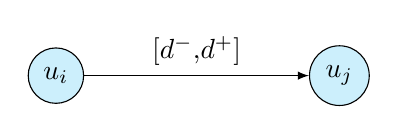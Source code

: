 \begin{tikzpicture}[scale=0.3]
\def \radius {6cm}
\node[draw, circle, fill=cyan!20] at ({0}:\radius) (n1) {$u_j$};
\node[draw, circle, fill=cyan!20] at ({180}:\radius) (n2) {$u_i$};
\path[->, >=latex] (n2) edge node[above]{[$d^-$,$d^+$]} (n1);
\end{tikzpicture}
